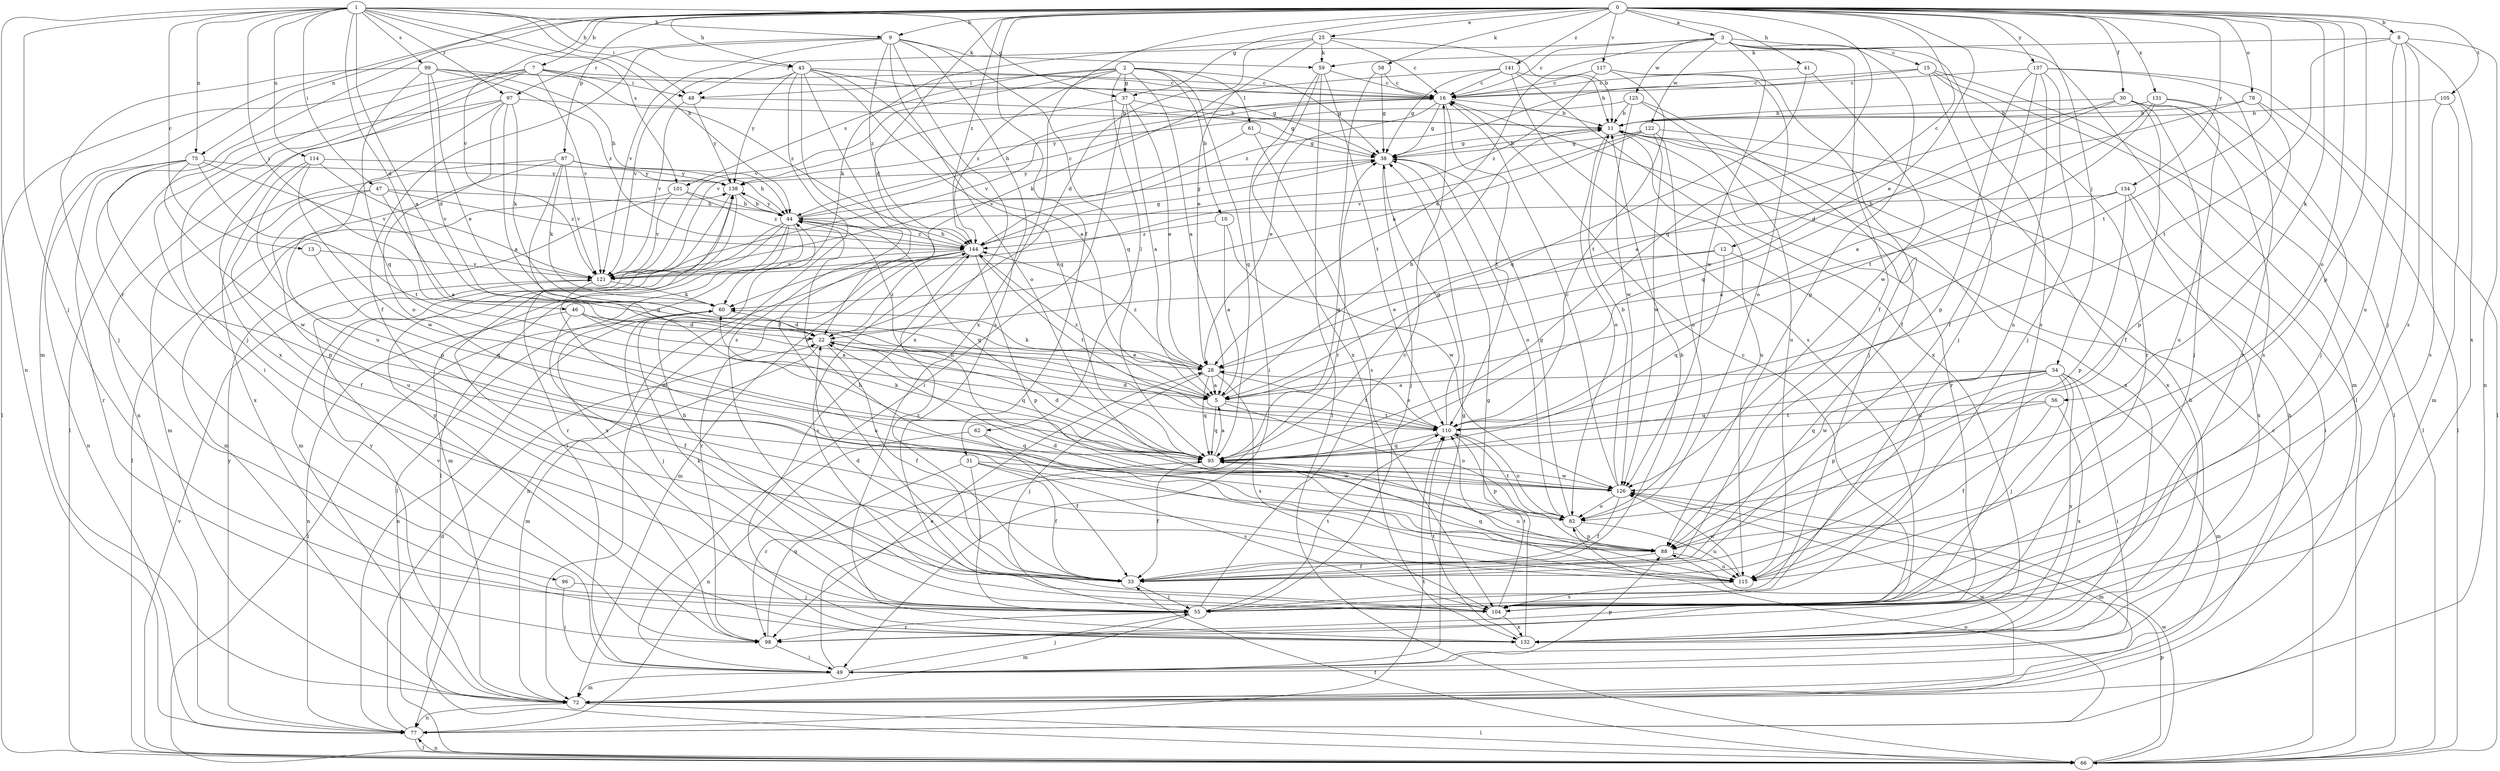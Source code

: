 strict digraph  {
0;
1;
2;
3;
5;
7;
8;
9;
10;
11;
12;
13;
15;
16;
22;
25;
28;
30;
31;
33;
37;
38;
41;
43;
44;
46;
47;
48;
49;
54;
55;
56;
58;
59;
60;
61;
62;
66;
72;
75;
77;
78;
82;
87;
88;
93;
96;
97;
98;
99;
101;
104;
105;
110;
114;
115;
117;
121;
122;
125;
126;
131;
132;
134;
137;
138;
141;
144;
0 -> 3  [label=a];
0 -> 7  [label=b];
0 -> 8  [label=b];
0 -> 9  [label=b];
0 -> 12  [label=c];
0 -> 22  [label=d];
0 -> 25  [label=e];
0 -> 28  [label=e];
0 -> 30  [label=f];
0 -> 31  [label=f];
0 -> 37  [label=g];
0 -> 41  [label=h];
0 -> 43  [label=h];
0 -> 54  [label=j];
0 -> 56  [label=k];
0 -> 58  [label=k];
0 -> 72  [label=m];
0 -> 75  [label=n];
0 -> 78  [label=o];
0 -> 82  [label=o];
0 -> 87  [label=p];
0 -> 88  [label=p];
0 -> 93  [label=q];
0 -> 96  [label=r];
0 -> 105  [label=t];
0 -> 110  [label=t];
0 -> 117  [label=v];
0 -> 121  [label=v];
0 -> 131  [label=x];
0 -> 132  [label=x];
0 -> 134  [label=y];
0 -> 137  [label=y];
0 -> 141  [label=z];
0 -> 144  [label=z];
1 -> 5  [label=a];
1 -> 9  [label=b];
1 -> 13  [label=c];
1 -> 22  [label=d];
1 -> 37  [label=g];
1 -> 43  [label=h];
1 -> 44  [label=h];
1 -> 46  [label=i];
1 -> 47  [label=i];
1 -> 48  [label=i];
1 -> 55  [label=j];
1 -> 75  [label=n];
1 -> 77  [label=n];
1 -> 97  [label=r];
1 -> 99  [label=s];
1 -> 101  [label=s];
1 -> 114  [label=u];
2 -> 5  [label=a];
2 -> 10  [label=b];
2 -> 37  [label=g];
2 -> 38  [label=g];
2 -> 48  [label=i];
2 -> 61  [label=l];
2 -> 62  [label=l];
2 -> 93  [label=q];
2 -> 101  [label=s];
2 -> 121  [label=v];
2 -> 144  [label=z];
3 -> 15  [label=c];
3 -> 16  [label=c];
3 -> 28  [label=e];
3 -> 33  [label=f];
3 -> 48  [label=i];
3 -> 66  [label=l];
3 -> 88  [label=p];
3 -> 104  [label=s];
3 -> 122  [label=w];
3 -> 125  [label=w];
3 -> 126  [label=w];
5 -> 11  [label=b];
5 -> 82  [label=o];
5 -> 93  [label=q];
5 -> 110  [label=t];
5 -> 144  [label=z];
7 -> 16  [label=c];
7 -> 48  [label=i];
7 -> 49  [label=i];
7 -> 55  [label=j];
7 -> 66  [label=l];
7 -> 121  [label=v];
7 -> 132  [label=x];
7 -> 144  [label=z];
8 -> 55  [label=j];
8 -> 59  [label=k];
8 -> 77  [label=n];
8 -> 104  [label=s];
8 -> 110  [label=t];
8 -> 115  [label=u];
8 -> 132  [label=x];
9 -> 33  [label=f];
9 -> 59  [label=k];
9 -> 82  [label=o];
9 -> 93  [label=q];
9 -> 97  [label=r];
9 -> 104  [label=s];
9 -> 121  [label=v];
9 -> 132  [label=x];
9 -> 144  [label=z];
10 -> 5  [label=a];
10 -> 126  [label=w];
10 -> 144  [label=z];
11 -> 38  [label=g];
11 -> 82  [label=o];
11 -> 98  [label=r];
11 -> 115  [label=u];
11 -> 132  [label=x];
12 -> 28  [label=e];
12 -> 93  [label=q];
12 -> 115  [label=u];
12 -> 121  [label=v];
13 -> 93  [label=q];
13 -> 121  [label=v];
15 -> 16  [label=c];
15 -> 55  [label=j];
15 -> 66  [label=l];
15 -> 72  [label=m];
15 -> 98  [label=r];
15 -> 144  [label=z];
16 -> 11  [label=b];
16 -> 28  [label=e];
16 -> 38  [label=g];
16 -> 44  [label=h];
16 -> 110  [label=t];
16 -> 121  [label=v];
22 -> 28  [label=e];
22 -> 33  [label=f];
22 -> 72  [label=m];
22 -> 93  [label=q];
22 -> 144  [label=z];
25 -> 11  [label=b];
25 -> 16  [label=c];
25 -> 22  [label=d];
25 -> 28  [label=e];
25 -> 59  [label=k];
25 -> 60  [label=k];
28 -> 5  [label=a];
28 -> 55  [label=j];
28 -> 60  [label=k];
28 -> 93  [label=q];
28 -> 104  [label=s];
28 -> 110  [label=t];
28 -> 144  [label=z];
30 -> 5  [label=a];
30 -> 11  [label=b];
30 -> 33  [label=f];
30 -> 55  [label=j];
30 -> 66  [label=l];
30 -> 93  [label=q];
30 -> 104  [label=s];
31 -> 33  [label=f];
31 -> 55  [label=j];
31 -> 98  [label=r];
31 -> 104  [label=s];
31 -> 126  [label=w];
33 -> 11  [label=b];
33 -> 22  [label=d];
33 -> 55  [label=j];
33 -> 144  [label=z];
37 -> 5  [label=a];
37 -> 11  [label=b];
37 -> 28  [label=e];
37 -> 49  [label=i];
37 -> 121  [label=v];
38 -> 11  [label=b];
38 -> 55  [label=j];
38 -> 82  [label=o];
38 -> 138  [label=y];
41 -> 16  [label=c];
41 -> 93  [label=q];
41 -> 126  [label=w];
43 -> 5  [label=a];
43 -> 16  [label=c];
43 -> 33  [label=f];
43 -> 38  [label=g];
43 -> 72  [label=m];
43 -> 93  [label=q];
43 -> 104  [label=s];
43 -> 121  [label=v];
43 -> 138  [label=y];
44 -> 16  [label=c];
44 -> 38  [label=g];
44 -> 49  [label=i];
44 -> 66  [label=l];
44 -> 72  [label=m];
44 -> 93  [label=q];
44 -> 98  [label=r];
44 -> 132  [label=x];
44 -> 138  [label=y];
44 -> 144  [label=z];
46 -> 5  [label=a];
46 -> 22  [label=d];
46 -> 28  [label=e];
46 -> 33  [label=f];
46 -> 77  [label=n];
47 -> 5  [label=a];
47 -> 33  [label=f];
47 -> 44  [label=h];
47 -> 115  [label=u];
47 -> 144  [label=z];
48 -> 38  [label=g];
48 -> 121  [label=v];
48 -> 138  [label=y];
49 -> 11  [label=b];
49 -> 28  [label=e];
49 -> 38  [label=g];
49 -> 55  [label=j];
49 -> 72  [label=m];
49 -> 88  [label=p];
54 -> 5  [label=a];
54 -> 49  [label=i];
54 -> 55  [label=j];
54 -> 72  [label=m];
54 -> 88  [label=p];
54 -> 93  [label=q];
54 -> 126  [label=w];
54 -> 132  [label=x];
55 -> 16  [label=c];
55 -> 60  [label=k];
55 -> 72  [label=m];
55 -> 98  [label=r];
55 -> 110  [label=t];
56 -> 33  [label=f];
56 -> 93  [label=q];
56 -> 110  [label=t];
56 -> 132  [label=x];
58 -> 16  [label=c];
58 -> 38  [label=g];
58 -> 98  [label=r];
59 -> 16  [label=c];
59 -> 49  [label=i];
59 -> 66  [label=l];
59 -> 110  [label=t];
59 -> 132  [label=x];
60 -> 22  [label=d];
60 -> 55  [label=j];
60 -> 66  [label=l];
60 -> 77  [label=n];
61 -> 38  [label=g];
61 -> 104  [label=s];
61 -> 121  [label=v];
62 -> 33  [label=f];
62 -> 77  [label=n];
62 -> 93  [label=q];
66 -> 16  [label=c];
66 -> 33  [label=f];
66 -> 77  [label=n];
66 -> 88  [label=p];
66 -> 121  [label=v];
66 -> 126  [label=w];
72 -> 11  [label=b];
72 -> 66  [label=l];
72 -> 77  [label=n];
72 -> 126  [label=w];
72 -> 138  [label=y];
75 -> 77  [label=n];
75 -> 88  [label=p];
75 -> 98  [label=r];
75 -> 110  [label=t];
75 -> 121  [label=v];
75 -> 126  [label=w];
75 -> 138  [label=y];
77 -> 22  [label=d];
77 -> 66  [label=l];
77 -> 82  [label=o];
77 -> 110  [label=t];
77 -> 138  [label=y];
78 -> 11  [label=b];
78 -> 22  [label=d];
78 -> 66  [label=l];
78 -> 88  [label=p];
82 -> 38  [label=g];
82 -> 88  [label=p];
82 -> 110  [label=t];
82 -> 115  [label=u];
87 -> 44  [label=h];
87 -> 60  [label=k];
87 -> 66  [label=l];
87 -> 72  [label=m];
87 -> 93  [label=q];
87 -> 121  [label=v];
87 -> 138  [label=y];
88 -> 22  [label=d];
88 -> 33  [label=f];
88 -> 44  [label=h];
88 -> 115  [label=u];
93 -> 5  [label=a];
93 -> 22  [label=d];
93 -> 33  [label=f];
93 -> 38  [label=g];
93 -> 60  [label=k];
93 -> 115  [label=u];
93 -> 126  [label=w];
96 -> 49  [label=i];
96 -> 55  [label=j];
97 -> 5  [label=a];
97 -> 11  [label=b];
97 -> 60  [label=k];
97 -> 66  [label=l];
97 -> 77  [label=n];
97 -> 82  [label=o];
97 -> 115  [label=u];
98 -> 49  [label=i];
98 -> 93  [label=q];
98 -> 121  [label=v];
98 -> 138  [label=y];
99 -> 16  [label=c];
99 -> 22  [label=d];
99 -> 28  [label=e];
99 -> 44  [label=h];
99 -> 55  [label=j];
99 -> 93  [label=q];
99 -> 144  [label=z];
101 -> 44  [label=h];
101 -> 72  [label=m];
101 -> 121  [label=v];
101 -> 144  [label=z];
104 -> 16  [label=c];
104 -> 44  [label=h];
104 -> 110  [label=t];
104 -> 132  [label=x];
105 -> 11  [label=b];
105 -> 72  [label=m];
105 -> 104  [label=s];
110 -> 22  [label=d];
110 -> 28  [label=e];
110 -> 38  [label=g];
110 -> 82  [label=o];
110 -> 88  [label=p];
110 -> 93  [label=q];
114 -> 88  [label=p];
114 -> 121  [label=v];
114 -> 126  [label=w];
114 -> 132  [label=x];
114 -> 138  [label=y];
115 -> 93  [label=q];
115 -> 104  [label=s];
115 -> 126  [label=w];
117 -> 16  [label=c];
117 -> 33  [label=f];
117 -> 82  [label=o];
117 -> 110  [label=t];
117 -> 144  [label=z];
121 -> 60  [label=k];
121 -> 115  [label=u];
122 -> 38  [label=g];
122 -> 60  [label=k];
122 -> 82  [label=o];
122 -> 121  [label=v];
122 -> 126  [label=w];
122 -> 132  [label=x];
125 -> 11  [label=b];
125 -> 55  [label=j];
125 -> 115  [label=u];
125 -> 126  [label=w];
125 -> 138  [label=y];
126 -> 11  [label=b];
126 -> 16  [label=c];
126 -> 33  [label=f];
126 -> 44  [label=h];
126 -> 72  [label=m];
126 -> 82  [label=o];
131 -> 5  [label=a];
131 -> 11  [label=b];
131 -> 55  [label=j];
131 -> 110  [label=t];
131 -> 115  [label=u];
132 -> 38  [label=g];
132 -> 110  [label=t];
134 -> 5  [label=a];
134 -> 44  [label=h];
134 -> 49  [label=i];
134 -> 88  [label=p];
134 -> 132  [label=x];
137 -> 16  [label=c];
137 -> 33  [label=f];
137 -> 55  [label=j];
137 -> 66  [label=l];
137 -> 88  [label=p];
137 -> 98  [label=r];
137 -> 115  [label=u];
138 -> 44  [label=h];
138 -> 66  [label=l];
138 -> 72  [label=m];
141 -> 11  [label=b];
141 -> 16  [label=c];
141 -> 38  [label=g];
141 -> 60  [label=k];
141 -> 104  [label=s];
141 -> 132  [label=x];
144 -> 38  [label=g];
144 -> 44  [label=h];
144 -> 72  [label=m];
144 -> 77  [label=n];
144 -> 88  [label=p];
144 -> 98  [label=r];
144 -> 104  [label=s];
144 -> 110  [label=t];
144 -> 121  [label=v];
}
